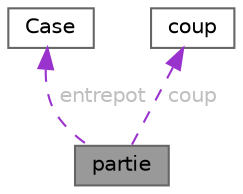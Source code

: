 digraph "partie"
{
 // LATEX_PDF_SIZE
  bgcolor="transparent";
  edge [fontname=Helvetica,fontsize=10,labelfontname=Helvetica,labelfontsize=10];
  node [fontname=Helvetica,fontsize=10,shape=box,height=0.2,width=0.4];
  Node1 [id="Node000001",label="partie",height=0.2,width=0.4,color="gray40", fillcolor="grey60", style="filled", fontcolor="black",tooltip=" "];
  Node2 -> Node1 [id="edge1_Node000001_Node000002",dir="back",color="darkorchid3",style="dashed",tooltip=" ",label=" entrepot",fontcolor="grey" ];
  Node2 [id="Node000002",label="Case",height=0.2,width=0.4,color="gray40", fillcolor="white", style="filled",URL="$structCase.html",tooltip=" "];
  Node3 -> Node1 [id="edge2_Node000001_Node000003",dir="back",color="darkorchid3",style="dashed",tooltip=" ",label=" coup",fontcolor="grey" ];
  Node3 [id="Node000003",label="coup",height=0.2,width=0.4,color="gray40", fillcolor="white", style="filled",URL="$structcoup.html",tooltip=" "];
}
